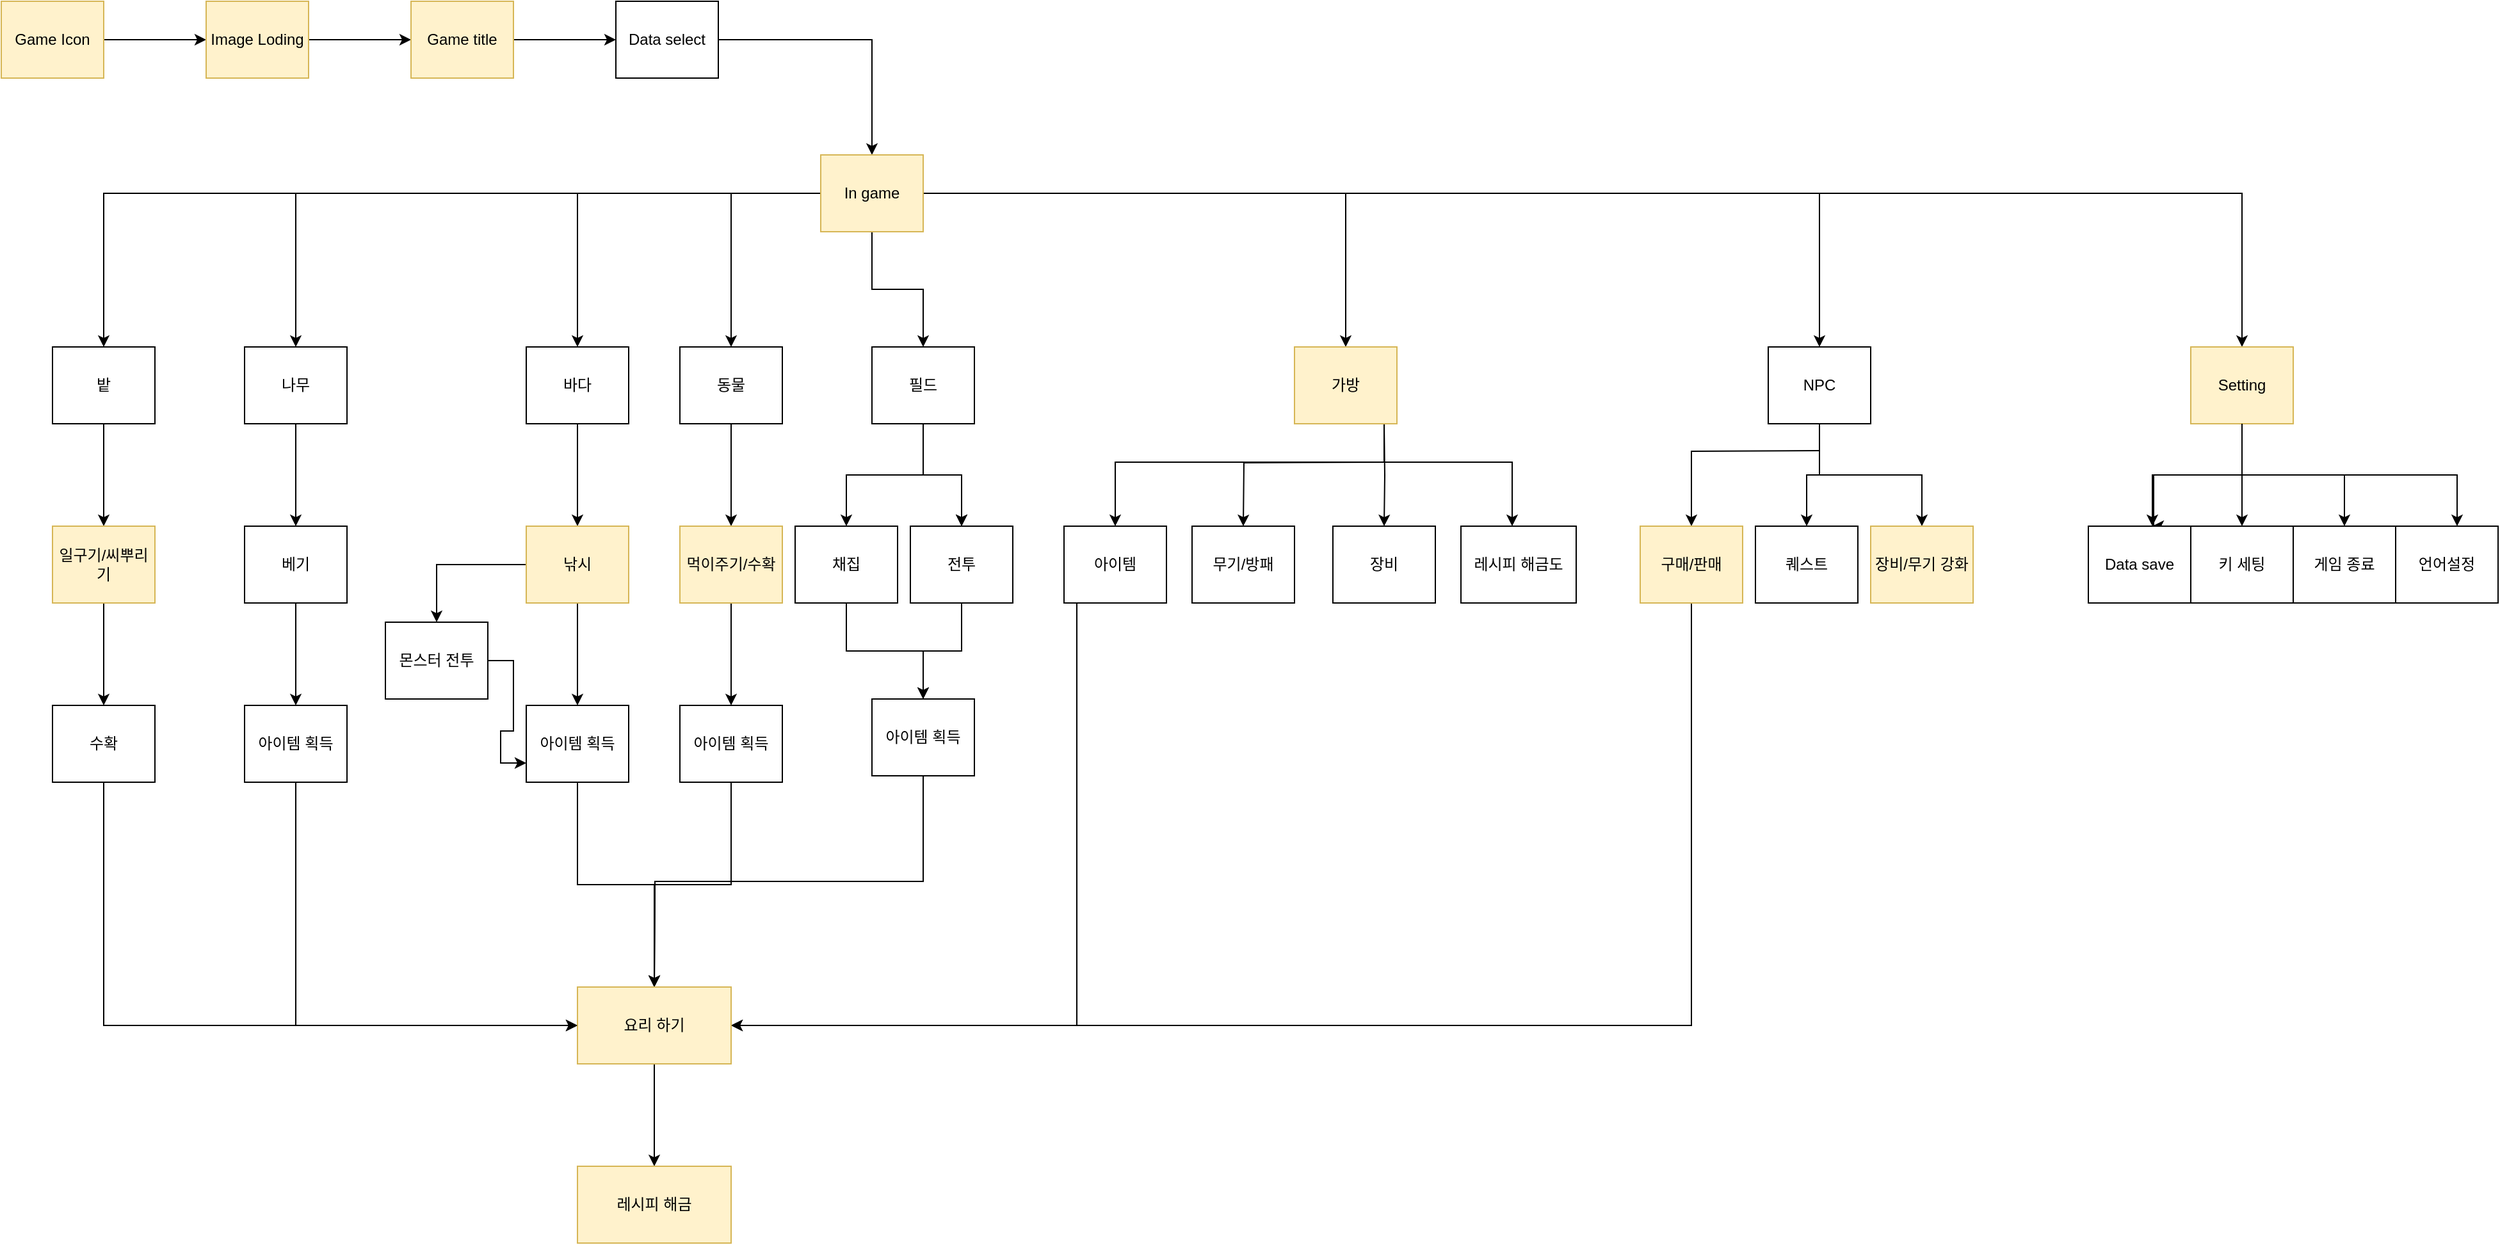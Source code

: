 <mxfile version="22.1.18" type="device">
  <diagram name="페이지-1" id="BT4UFMv-qYcs-oTrnsxh">
    <mxGraphModel dx="2963" dy="1569" grid="0" gridSize="10" guides="1" tooltips="1" connect="1" arrows="1" fold="1" page="1" pageScale="1" pageWidth="2339" pageHeight="3300" math="0" shadow="0">
      <root>
        <mxCell id="0" />
        <mxCell id="1" parent="0" />
        <mxCell id="DBvxjE3NtZLwtRwNPTwj-8" value="" style="edgeStyle=orthogonalEdgeStyle;rounded=0;orthogonalLoop=1;jettySize=auto;html=1;" parent="1" source="DBvxjE3NtZLwtRwNPTwj-1" target="DBvxjE3NtZLwtRwNPTwj-7" edge="1">
          <mxGeometry relative="1" as="geometry" />
        </mxCell>
        <mxCell id="DBvxjE3NtZLwtRwNPTwj-1" value="&lt;font style=&quot;vertical-align: inherit;&quot;&gt;&lt;font style=&quot;vertical-align: inherit;&quot;&gt;Game Icon&lt;/font&gt;&lt;/font&gt;" style="rounded=0;whiteSpace=wrap;html=1;fillColor=#fff2cc;strokeColor=#d6b656;" parent="1" vertex="1">
          <mxGeometry x="40" y="40" width="80" height="60" as="geometry" />
        </mxCell>
        <mxCell id="DBvxjE3NtZLwtRwNPTwj-10" value="" style="edgeStyle=orthogonalEdgeStyle;rounded=0;orthogonalLoop=1;jettySize=auto;html=1;" parent="1" source="DBvxjE3NtZLwtRwNPTwj-7" target="DBvxjE3NtZLwtRwNPTwj-9" edge="1">
          <mxGeometry relative="1" as="geometry" />
        </mxCell>
        <mxCell id="DBvxjE3NtZLwtRwNPTwj-7" value="&lt;font style=&quot;vertical-align: inherit;&quot;&gt;&lt;font style=&quot;vertical-align: inherit;&quot;&gt;Image Loding&lt;/font&gt;&lt;/font&gt;" style="rounded=0;whiteSpace=wrap;html=1;fillColor=#fff2cc;strokeColor=#d6b656;" parent="1" vertex="1">
          <mxGeometry x="200" y="40" width="80" height="60" as="geometry" />
        </mxCell>
        <mxCell id="DBvxjE3NtZLwtRwNPTwj-12" value="" style="edgeStyle=orthogonalEdgeStyle;rounded=0;orthogonalLoop=1;jettySize=auto;html=1;" parent="1" source="DBvxjE3NtZLwtRwNPTwj-9" target="DBvxjE3NtZLwtRwNPTwj-11" edge="1">
          <mxGeometry relative="1" as="geometry" />
        </mxCell>
        <mxCell id="DBvxjE3NtZLwtRwNPTwj-9" value="&lt;font style=&quot;vertical-align: inherit;&quot;&gt;&lt;font style=&quot;vertical-align: inherit;&quot;&gt;&lt;font style=&quot;vertical-align: inherit;&quot;&gt;&lt;font style=&quot;vertical-align: inherit;&quot;&gt;Game title&lt;/font&gt;&lt;/font&gt;&lt;/font&gt;&lt;/font&gt;" style="rounded=0;whiteSpace=wrap;html=1;fillColor=#fff2cc;strokeColor=#d6b656;" parent="1" vertex="1">
          <mxGeometry x="360" y="40" width="80" height="60" as="geometry" />
        </mxCell>
        <mxCell id="DBvxjE3NtZLwtRwNPTwj-109" style="edgeStyle=orthogonalEdgeStyle;rounded=0;orthogonalLoop=1;jettySize=auto;html=1;entryX=0.5;entryY=0;entryDx=0;entryDy=0;" parent="1" source="DBvxjE3NtZLwtRwNPTwj-11" target="DBvxjE3NtZLwtRwNPTwj-15" edge="1">
          <mxGeometry relative="1" as="geometry" />
        </mxCell>
        <mxCell id="DBvxjE3NtZLwtRwNPTwj-11" value="Data select" style="rounded=0;whiteSpace=wrap;html=1;" parent="1" vertex="1">
          <mxGeometry x="520" y="40" width="80" height="60" as="geometry" />
        </mxCell>
        <mxCell id="DBvxjE3NtZLwtRwNPTwj-18" value="" style="edgeStyle=orthogonalEdgeStyle;rounded=0;orthogonalLoop=1;jettySize=auto;html=1;" parent="1" source="DBvxjE3NtZLwtRwNPTwj-15" target="DBvxjE3NtZLwtRwNPTwj-17" edge="1">
          <mxGeometry relative="1" as="geometry" />
        </mxCell>
        <mxCell id="DBvxjE3NtZLwtRwNPTwj-28" value="" style="edgeStyle=orthogonalEdgeStyle;rounded=0;orthogonalLoop=1;jettySize=auto;html=1;" parent="1" source="DBvxjE3NtZLwtRwNPTwj-15" target="DBvxjE3NtZLwtRwNPTwj-27" edge="1">
          <mxGeometry relative="1" as="geometry" />
        </mxCell>
        <mxCell id="DBvxjE3NtZLwtRwNPTwj-36" value="" style="edgeStyle=orthogonalEdgeStyle;rounded=0;orthogonalLoop=1;jettySize=auto;html=1;" parent="1" source="DBvxjE3NtZLwtRwNPTwj-15" target="DBvxjE3NtZLwtRwNPTwj-35" edge="1">
          <mxGeometry relative="1" as="geometry" />
        </mxCell>
        <mxCell id="DBvxjE3NtZLwtRwNPTwj-50" value="" style="edgeStyle=orthogonalEdgeStyle;rounded=0;orthogonalLoop=1;jettySize=auto;html=1;" parent="1" source="DBvxjE3NtZLwtRwNPTwj-15" target="DBvxjE3NtZLwtRwNPTwj-49" edge="1">
          <mxGeometry relative="1" as="geometry" />
        </mxCell>
        <mxCell id="DBvxjE3NtZLwtRwNPTwj-56" value="" style="edgeStyle=orthogonalEdgeStyle;rounded=0;orthogonalLoop=1;jettySize=auto;html=1;" parent="1" source="DBvxjE3NtZLwtRwNPTwj-15" target="DBvxjE3NtZLwtRwNPTwj-55" edge="1">
          <mxGeometry relative="1" as="geometry" />
        </mxCell>
        <mxCell id="DBvxjE3NtZLwtRwNPTwj-62" value="" style="edgeStyle=orthogonalEdgeStyle;rounded=0;orthogonalLoop=1;jettySize=auto;html=1;" parent="1" source="DBvxjE3NtZLwtRwNPTwj-15" target="DBvxjE3NtZLwtRwNPTwj-61" edge="1">
          <mxGeometry relative="1" as="geometry" />
        </mxCell>
        <mxCell id="DBvxjE3NtZLwtRwNPTwj-75" value="" style="edgeStyle=orthogonalEdgeStyle;rounded=0;orthogonalLoop=1;jettySize=auto;html=1;" parent="1" source="DBvxjE3NtZLwtRwNPTwj-15" target="DBvxjE3NtZLwtRwNPTwj-74" edge="1">
          <mxGeometry relative="1" as="geometry" />
        </mxCell>
        <mxCell id="DBvxjE3NtZLwtRwNPTwj-94" value="" style="edgeStyle=orthogonalEdgeStyle;rounded=0;orthogonalLoop=1;jettySize=auto;html=1;" parent="1" source="DBvxjE3NtZLwtRwNPTwj-15" target="DBvxjE3NtZLwtRwNPTwj-93" edge="1">
          <mxGeometry relative="1" as="geometry" />
        </mxCell>
        <mxCell id="DBvxjE3NtZLwtRwNPTwj-15" value="&lt;font style=&quot;vertical-align: inherit;&quot;&gt;&lt;font style=&quot;vertical-align: inherit;&quot;&gt;In game&lt;/font&gt;&lt;/font&gt;" style="rounded=0;whiteSpace=wrap;html=1;fillColor=#fff2cc;strokeColor=#d6b656;" parent="1" vertex="1">
          <mxGeometry x="680" y="160" width="80" height="60" as="geometry" />
        </mxCell>
        <mxCell id="DBvxjE3NtZLwtRwNPTwj-22" value="" style="edgeStyle=orthogonalEdgeStyle;rounded=0;orthogonalLoop=1;jettySize=auto;html=1;" parent="1" source="DBvxjE3NtZLwtRwNPTwj-17" target="DBvxjE3NtZLwtRwNPTwj-21" edge="1">
          <mxGeometry relative="1" as="geometry" />
        </mxCell>
        <mxCell id="DBvxjE3NtZLwtRwNPTwj-23" value="" style="edgeStyle=orthogonalEdgeStyle;rounded=0;orthogonalLoop=1;jettySize=auto;html=1;" parent="1" source="DBvxjE3NtZLwtRwNPTwj-17" edge="1">
          <mxGeometry relative="1" as="geometry">
            <mxPoint x="1720" y="450" as="targetPoint" />
            <Array as="points">
              <mxPoint x="1790" y="410" />
              <mxPoint x="1720" y="410" />
            </Array>
          </mxGeometry>
        </mxCell>
        <mxCell id="DBvxjE3NtZLwtRwNPTwj-24" value="" style="edgeStyle=orthogonalEdgeStyle;rounded=0;orthogonalLoop=1;jettySize=auto;html=1;" parent="1" source="DBvxjE3NtZLwtRwNPTwj-17" edge="1">
          <mxGeometry relative="1" as="geometry">
            <mxPoint x="1720" y="450" as="targetPoint" />
            <Array as="points">
              <mxPoint x="1790" y="410" />
              <mxPoint x="1721" y="410" />
            </Array>
          </mxGeometry>
        </mxCell>
        <mxCell id="DBvxjE3NtZLwtRwNPTwj-26" value="" style="edgeStyle=orthogonalEdgeStyle;rounded=0;orthogonalLoop=1;jettySize=auto;html=1;" parent="1" source="DBvxjE3NtZLwtRwNPTwj-17" target="DBvxjE3NtZLwtRwNPTwj-25" edge="1">
          <mxGeometry relative="1" as="geometry" />
        </mxCell>
        <mxCell id="DBvxjE3NtZLwtRwNPTwj-17" value="&lt;font style=&quot;vertical-align: inherit;&quot;&gt;&lt;font style=&quot;vertical-align: inherit;&quot;&gt;Setting&lt;/font&gt;&lt;/font&gt;" style="rounded=0;whiteSpace=wrap;html=1;fillColor=#fff2cc;strokeColor=#d6b656;" parent="1" vertex="1">
          <mxGeometry x="1750" y="310" width="80" height="60" as="geometry" />
        </mxCell>
        <mxCell id="DBvxjE3NtZLwtRwNPTwj-19" value="&lt;font style=&quot;vertical-align: inherit;&quot;&gt;&lt;font style=&quot;vertical-align: inherit;&quot;&gt;Data save&lt;/font&gt;&lt;/font&gt;" style="rounded=0;whiteSpace=wrap;html=1;" parent="1" vertex="1">
          <mxGeometry x="1670" y="450" width="80" height="60" as="geometry" />
        </mxCell>
        <mxCell id="DBvxjE3NtZLwtRwNPTwj-21" value="&lt;font style=&quot;vertical-align: inherit;&quot;&gt;&lt;font style=&quot;vertical-align: inherit;&quot;&gt;게임 종료&lt;/font&gt;&lt;/font&gt;" style="rounded=0;whiteSpace=wrap;html=1;" parent="1" vertex="1">
          <mxGeometry x="1830" y="450" width="80" height="60" as="geometry" />
        </mxCell>
        <mxCell id="DBvxjE3NtZLwtRwNPTwj-25" value="키 세팅" style="rounded=0;whiteSpace=wrap;html=1;" parent="1" vertex="1">
          <mxGeometry x="1750" y="450" width="80" height="60" as="geometry" />
        </mxCell>
        <mxCell id="DBvxjE3NtZLwtRwNPTwj-30" value="" style="edgeStyle=orthogonalEdgeStyle;rounded=0;orthogonalLoop=1;jettySize=auto;html=1;" parent="1" source="DBvxjE3NtZLwtRwNPTwj-27" target="DBvxjE3NtZLwtRwNPTwj-29" edge="1">
          <mxGeometry relative="1" as="geometry" />
        </mxCell>
        <mxCell id="DBvxjE3NtZLwtRwNPTwj-32" value="" style="edgeStyle=orthogonalEdgeStyle;rounded=0;orthogonalLoop=1;jettySize=auto;html=1;entryX=0.5;entryY=0;entryDx=0;entryDy=0;" parent="1" target="DBvxjE3NtZLwtRwNPTwj-31" edge="1">
          <mxGeometry relative="1" as="geometry">
            <mxPoint x="1460" y="391" as="sourcePoint" />
            <mxPoint x="1410" y="500" as="targetPoint" />
          </mxGeometry>
        </mxCell>
        <mxCell id="DBvxjE3NtZLwtRwNPTwj-46" value="" style="edgeStyle=orthogonalEdgeStyle;rounded=0;orthogonalLoop=1;jettySize=auto;html=1;" parent="1" source="DBvxjE3NtZLwtRwNPTwj-27" target="DBvxjE3NtZLwtRwNPTwj-45" edge="1">
          <mxGeometry relative="1" as="geometry" />
        </mxCell>
        <mxCell id="DBvxjE3NtZLwtRwNPTwj-27" value="&lt;font style=&quot;vertical-align: inherit;&quot;&gt;&lt;font style=&quot;vertical-align: inherit;&quot;&gt;&lt;font style=&quot;vertical-align: inherit;&quot;&gt;&lt;font style=&quot;vertical-align: inherit;&quot;&gt;NPC&lt;/font&gt;&lt;/font&gt;&lt;/font&gt;&lt;/font&gt;" style="rounded=0;whiteSpace=wrap;html=1;" parent="1" vertex="1">
          <mxGeometry x="1420" y="310" width="80" height="60" as="geometry" />
        </mxCell>
        <mxCell id="DBvxjE3NtZLwtRwNPTwj-29" value="&lt;font style=&quot;vertical-align: inherit;&quot;&gt;&lt;font style=&quot;vertical-align: inherit;&quot;&gt;퀘스트&lt;/font&gt;&lt;/font&gt;" style="rounded=0;whiteSpace=wrap;html=1;" parent="1" vertex="1">
          <mxGeometry x="1410" y="450" width="80" height="60" as="geometry" />
        </mxCell>
        <mxCell id="DBvxjE3NtZLwtRwNPTwj-88" style="edgeStyle=orthogonalEdgeStyle;rounded=0;orthogonalLoop=1;jettySize=auto;html=1;entryX=1;entryY=0.5;entryDx=0;entryDy=0;" parent="1" source="DBvxjE3NtZLwtRwNPTwj-31" target="DBvxjE3NtZLwtRwNPTwj-82" edge="1">
          <mxGeometry relative="1" as="geometry">
            <Array as="points">
              <mxPoint x="1360" y="840" />
            </Array>
          </mxGeometry>
        </mxCell>
        <mxCell id="DBvxjE3NtZLwtRwNPTwj-31" value="&lt;font style=&quot;vertical-align: inherit;&quot;&gt;&lt;font style=&quot;vertical-align: inherit;&quot;&gt;구매/판매&lt;/font&gt;&lt;/font&gt;" style="rounded=0;whiteSpace=wrap;html=1;fillColor=#fff2cc;strokeColor=#d6b656;" parent="1" vertex="1">
          <mxGeometry x="1320" y="450" width="80" height="60" as="geometry" />
        </mxCell>
        <mxCell id="DBvxjE3NtZLwtRwNPTwj-38" value="" style="edgeStyle=orthogonalEdgeStyle;rounded=0;orthogonalLoop=1;jettySize=auto;html=1;" parent="1" target="DBvxjE3NtZLwtRwNPTwj-37" edge="1">
          <mxGeometry relative="1" as="geometry">
            <mxPoint x="1120" y="370" as="sourcePoint" />
          </mxGeometry>
        </mxCell>
        <mxCell id="DBvxjE3NtZLwtRwNPTwj-40" value="" style="edgeStyle=orthogonalEdgeStyle;rounded=0;orthogonalLoop=1;jettySize=auto;html=1;" parent="1" edge="1">
          <mxGeometry relative="1" as="geometry">
            <mxPoint x="1120" y="400" as="sourcePoint" />
            <mxPoint x="1010" y="450" as="targetPoint" />
          </mxGeometry>
        </mxCell>
        <mxCell id="DBvxjE3NtZLwtRwNPTwj-48" value="" style="edgeStyle=orthogonalEdgeStyle;rounded=0;orthogonalLoop=1;jettySize=auto;html=1;" parent="1" target="DBvxjE3NtZLwtRwNPTwj-47" edge="1">
          <mxGeometry relative="1" as="geometry">
            <mxPoint x="1120" y="370" as="sourcePoint" />
            <Array as="points">
              <mxPoint x="1120" y="400" />
              <mxPoint x="910" y="400" />
            </Array>
          </mxGeometry>
        </mxCell>
        <mxCell id="WdJivksELOuiFAVY7vKV-2" value="" style="edgeStyle=orthogonalEdgeStyle;rounded=0;orthogonalLoop=1;jettySize=auto;html=1;" edge="1" parent="1" target="WdJivksELOuiFAVY7vKV-1">
          <mxGeometry relative="1" as="geometry">
            <mxPoint x="1120" y="370" as="sourcePoint" />
            <Array as="points">
              <mxPoint x="1120" y="400" />
              <mxPoint x="1220" y="400" />
            </Array>
          </mxGeometry>
        </mxCell>
        <mxCell id="DBvxjE3NtZLwtRwNPTwj-35" value="&lt;font style=&quot;vertical-align: inherit;&quot;&gt;&lt;font style=&quot;vertical-align: inherit;&quot;&gt;&lt;font style=&quot;vertical-align: inherit;&quot;&gt;&lt;font style=&quot;vertical-align: inherit;&quot;&gt;가방&lt;/font&gt;&lt;/font&gt;&lt;/font&gt;&lt;/font&gt;" style="rounded=0;whiteSpace=wrap;html=1;fillColor=#fff2cc;strokeColor=#d6b656;" parent="1" vertex="1">
          <mxGeometry x="1050" y="310" width="80" height="60" as="geometry" />
        </mxCell>
        <mxCell id="DBvxjE3NtZLwtRwNPTwj-37" value="&lt;font style=&quot;vertical-align: inherit;&quot;&gt;&lt;font style=&quot;vertical-align: inherit;&quot;&gt;&lt;font style=&quot;vertical-align: inherit;&quot;&gt;&lt;font style=&quot;vertical-align: inherit;&quot;&gt;장비&lt;/font&gt;&lt;/font&gt;&lt;/font&gt;&lt;/font&gt;" style="rounded=0;whiteSpace=wrap;html=1;" parent="1" vertex="1">
          <mxGeometry x="1080" y="450" width="80" height="60" as="geometry" />
        </mxCell>
        <mxCell id="DBvxjE3NtZLwtRwNPTwj-39" value="&lt;font style=&quot;vertical-align: inherit;&quot;&gt;&lt;font style=&quot;vertical-align: inherit;&quot;&gt;&lt;font style=&quot;vertical-align: inherit;&quot;&gt;&lt;font style=&quot;vertical-align: inherit;&quot;&gt;&lt;font style=&quot;vertical-align: inherit;&quot;&gt;&lt;font style=&quot;vertical-align: inherit;&quot;&gt;무기/방패&lt;/font&gt;&lt;/font&gt;&lt;/font&gt;&lt;/font&gt;&lt;/font&gt;&lt;/font&gt;" style="rounded=0;whiteSpace=wrap;html=1;" parent="1" vertex="1">
          <mxGeometry x="970" y="450" width="80" height="60" as="geometry" />
        </mxCell>
        <mxCell id="DBvxjE3NtZLwtRwNPTwj-45" value="&lt;font style=&quot;vertical-align: inherit;&quot;&gt;&lt;font style=&quot;vertical-align: inherit;&quot;&gt;&lt;font style=&quot;vertical-align: inherit;&quot;&gt;&lt;font style=&quot;vertical-align: inherit;&quot;&gt;&lt;font style=&quot;vertical-align: inherit;&quot;&gt;&lt;font style=&quot;vertical-align: inherit;&quot;&gt;장비/무기 강화&lt;/font&gt;&lt;/font&gt;&lt;/font&gt;&lt;/font&gt;&lt;/font&gt;&lt;/font&gt;" style="rounded=0;whiteSpace=wrap;html=1;fillColor=#fff2cc;strokeColor=#d6b656;" parent="1" vertex="1">
          <mxGeometry x="1500" y="450" width="80" height="60" as="geometry" />
        </mxCell>
        <mxCell id="DBvxjE3NtZLwtRwNPTwj-87" style="edgeStyle=orthogonalEdgeStyle;rounded=0;orthogonalLoop=1;jettySize=auto;html=1;entryX=1;entryY=0.5;entryDx=0;entryDy=0;" parent="1" source="DBvxjE3NtZLwtRwNPTwj-47" target="DBvxjE3NtZLwtRwNPTwj-82" edge="1">
          <mxGeometry relative="1" as="geometry">
            <Array as="points">
              <mxPoint x="880" y="840" />
            </Array>
          </mxGeometry>
        </mxCell>
        <mxCell id="DBvxjE3NtZLwtRwNPTwj-47" value="&lt;font style=&quot;vertical-align: inherit;&quot;&gt;&lt;font style=&quot;vertical-align: inherit;&quot;&gt;&lt;font style=&quot;vertical-align: inherit;&quot;&gt;&lt;font style=&quot;vertical-align: inherit;&quot;&gt;&lt;font style=&quot;vertical-align: inherit;&quot;&gt;&lt;font style=&quot;vertical-align: inherit;&quot;&gt;아이템&lt;/font&gt;&lt;/font&gt;&lt;/font&gt;&lt;/font&gt;&lt;/font&gt;&lt;/font&gt;" style="rounded=0;whiteSpace=wrap;html=1;" parent="1" vertex="1">
          <mxGeometry x="870" y="450" width="80" height="60" as="geometry" />
        </mxCell>
        <mxCell id="DBvxjE3NtZLwtRwNPTwj-52" value="" style="edgeStyle=orthogonalEdgeStyle;rounded=0;orthogonalLoop=1;jettySize=auto;html=1;" parent="1" source="DBvxjE3NtZLwtRwNPTwj-49" target="DBvxjE3NtZLwtRwNPTwj-51" edge="1">
          <mxGeometry relative="1" as="geometry" />
        </mxCell>
        <mxCell id="DBvxjE3NtZLwtRwNPTwj-103" value="" style="edgeStyle=orthogonalEdgeStyle;rounded=0;orthogonalLoop=1;jettySize=auto;html=1;" parent="1" source="DBvxjE3NtZLwtRwNPTwj-49" target="DBvxjE3NtZLwtRwNPTwj-51" edge="1">
          <mxGeometry relative="1" as="geometry" />
        </mxCell>
        <mxCell id="DBvxjE3NtZLwtRwNPTwj-106" style="edgeStyle=orthogonalEdgeStyle;rounded=0;orthogonalLoop=1;jettySize=auto;html=1;entryX=0.5;entryY=0;entryDx=0;entryDy=0;" parent="1" source="DBvxjE3NtZLwtRwNPTwj-49" target="DBvxjE3NtZLwtRwNPTwj-105" edge="1">
          <mxGeometry relative="1" as="geometry" />
        </mxCell>
        <mxCell id="DBvxjE3NtZLwtRwNPTwj-49" value="&lt;font style=&quot;vertical-align: inherit;&quot;&gt;&lt;font style=&quot;vertical-align: inherit;&quot;&gt;&lt;font style=&quot;vertical-align: inherit;&quot;&gt;&lt;font style=&quot;vertical-align: inherit;&quot;&gt;필드&lt;/font&gt;&lt;/font&gt;&lt;/font&gt;&lt;/font&gt;" style="rounded=0;whiteSpace=wrap;html=1;" parent="1" vertex="1">
          <mxGeometry x="720" y="310" width="80" height="60" as="geometry" />
        </mxCell>
        <mxCell id="DBvxjE3NtZLwtRwNPTwj-54" value="" style="edgeStyle=orthogonalEdgeStyle;rounded=0;orthogonalLoop=1;jettySize=auto;html=1;" parent="1" source="DBvxjE3NtZLwtRwNPTwj-51" target="DBvxjE3NtZLwtRwNPTwj-53" edge="1">
          <mxGeometry relative="1" as="geometry" />
        </mxCell>
        <mxCell id="DBvxjE3NtZLwtRwNPTwj-51" value="&lt;font style=&quot;vertical-align: inherit;&quot;&gt;&lt;font style=&quot;vertical-align: inherit;&quot;&gt;&lt;font style=&quot;vertical-align: inherit;&quot;&gt;&lt;font style=&quot;vertical-align: inherit;&quot;&gt;&lt;font style=&quot;vertical-align: inherit;&quot;&gt;&lt;font style=&quot;vertical-align: inherit;&quot;&gt;전투&lt;/font&gt;&lt;/font&gt;&lt;/font&gt;&lt;/font&gt;&lt;/font&gt;&lt;/font&gt;" style="rounded=0;whiteSpace=wrap;html=1;" parent="1" vertex="1">
          <mxGeometry x="750" y="450" width="80" height="60" as="geometry" />
        </mxCell>
        <mxCell id="DBvxjE3NtZLwtRwNPTwj-86" style="edgeStyle=orthogonalEdgeStyle;rounded=0;orthogonalLoop=1;jettySize=auto;html=1;exitX=0.5;exitY=1;exitDx=0;exitDy=0;" parent="1" source="DBvxjE3NtZLwtRwNPTwj-53" edge="1">
          <mxGeometry relative="1" as="geometry">
            <mxPoint x="550" y="810" as="targetPoint" />
          </mxGeometry>
        </mxCell>
        <mxCell id="DBvxjE3NtZLwtRwNPTwj-53" value="&lt;font style=&quot;vertical-align: inherit;&quot;&gt;&lt;font style=&quot;vertical-align: inherit;&quot;&gt;&lt;font style=&quot;vertical-align: inherit;&quot;&gt;&lt;font style=&quot;vertical-align: inherit;&quot;&gt;&lt;font style=&quot;vertical-align: inherit;&quot;&gt;&lt;font style=&quot;vertical-align: inherit;&quot;&gt;아이템 획득&lt;/font&gt;&lt;/font&gt;&lt;/font&gt;&lt;/font&gt;&lt;/font&gt;&lt;/font&gt;" style="rounded=0;whiteSpace=wrap;html=1;" parent="1" vertex="1">
          <mxGeometry x="720" y="585" width="80" height="60" as="geometry" />
        </mxCell>
        <mxCell id="DBvxjE3NtZLwtRwNPTwj-58" value="" style="edgeStyle=orthogonalEdgeStyle;rounded=0;orthogonalLoop=1;jettySize=auto;html=1;" parent="1" source="DBvxjE3NtZLwtRwNPTwj-55" target="DBvxjE3NtZLwtRwNPTwj-57" edge="1">
          <mxGeometry relative="1" as="geometry" />
        </mxCell>
        <mxCell id="DBvxjE3NtZLwtRwNPTwj-55" value="&lt;font style=&quot;vertical-align: inherit;&quot;&gt;&lt;font style=&quot;vertical-align: inherit;&quot;&gt;동물&lt;/font&gt;&lt;/font&gt;" style="rounded=0;whiteSpace=wrap;html=1;" parent="1" vertex="1">
          <mxGeometry x="570" y="310" width="80" height="60" as="geometry" />
        </mxCell>
        <mxCell id="DBvxjE3NtZLwtRwNPTwj-60" value="" style="edgeStyle=orthogonalEdgeStyle;rounded=0;orthogonalLoop=1;jettySize=auto;html=1;" parent="1" source="DBvxjE3NtZLwtRwNPTwj-57" target="DBvxjE3NtZLwtRwNPTwj-59" edge="1">
          <mxGeometry relative="1" as="geometry" />
        </mxCell>
        <mxCell id="DBvxjE3NtZLwtRwNPTwj-57" value="&lt;font style=&quot;vertical-align: inherit;&quot;&gt;&lt;font style=&quot;vertical-align: inherit;&quot;&gt;&lt;font style=&quot;vertical-align: inherit;&quot;&gt;&lt;font style=&quot;vertical-align: inherit;&quot;&gt;먹이주기/수확&lt;/font&gt;&lt;/font&gt;&lt;/font&gt;&lt;/font&gt;" style="rounded=0;whiteSpace=wrap;html=1;fillColor=#fff2cc;strokeColor=#d6b656;" parent="1" vertex="1">
          <mxGeometry x="570" y="450" width="80" height="60" as="geometry" />
        </mxCell>
        <mxCell id="DBvxjE3NtZLwtRwNPTwj-85" style="edgeStyle=orthogonalEdgeStyle;rounded=0;orthogonalLoop=1;jettySize=auto;html=1;exitX=0.5;exitY=1;exitDx=0;exitDy=0;" parent="1" source="DBvxjE3NtZLwtRwNPTwj-59" edge="1">
          <mxGeometry relative="1" as="geometry">
            <mxPoint x="550" y="810" as="targetPoint" />
          </mxGeometry>
        </mxCell>
        <mxCell id="DBvxjE3NtZLwtRwNPTwj-59" value="&lt;font style=&quot;vertical-align: inherit;&quot;&gt;&lt;font style=&quot;vertical-align: inherit;&quot;&gt;&lt;font style=&quot;vertical-align: inherit;&quot;&gt;&lt;font style=&quot;vertical-align: inherit;&quot;&gt;아이템 획득&lt;/font&gt;&lt;/font&gt;&lt;/font&gt;&lt;/font&gt;" style="rounded=0;whiteSpace=wrap;html=1;" parent="1" vertex="1">
          <mxGeometry x="570" y="590" width="80" height="60" as="geometry" />
        </mxCell>
        <mxCell id="DBvxjE3NtZLwtRwNPTwj-64" value="" style="edgeStyle=orthogonalEdgeStyle;rounded=0;orthogonalLoop=1;jettySize=auto;html=1;" parent="1" source="DBvxjE3NtZLwtRwNPTwj-61" target="DBvxjE3NtZLwtRwNPTwj-63" edge="1">
          <mxGeometry relative="1" as="geometry" />
        </mxCell>
        <mxCell id="DBvxjE3NtZLwtRwNPTwj-61" value="바다" style="rounded=0;whiteSpace=wrap;html=1;" parent="1" vertex="1">
          <mxGeometry x="450" y="310" width="80" height="60" as="geometry" />
        </mxCell>
        <mxCell id="DBvxjE3NtZLwtRwNPTwj-66" value="" style="edgeStyle=orthogonalEdgeStyle;rounded=0;orthogonalLoop=1;jettySize=auto;html=1;" parent="1" source="DBvxjE3NtZLwtRwNPTwj-63" target="DBvxjE3NtZLwtRwNPTwj-65" edge="1">
          <mxGeometry relative="1" as="geometry" />
        </mxCell>
        <mxCell id="DBvxjE3NtZLwtRwNPTwj-68" value="" style="edgeStyle=orthogonalEdgeStyle;rounded=0;orthogonalLoop=1;jettySize=auto;html=1;" parent="1" source="DBvxjE3NtZLwtRwNPTwj-63" target="DBvxjE3NtZLwtRwNPTwj-67" edge="1">
          <mxGeometry relative="1" as="geometry" />
        </mxCell>
        <mxCell id="DBvxjE3NtZLwtRwNPTwj-63" value="낚시" style="rounded=0;whiteSpace=wrap;html=1;fillColor=#fff2cc;strokeColor=#d6b656;" parent="1" vertex="1">
          <mxGeometry x="450" y="450" width="80" height="60" as="geometry" />
        </mxCell>
        <mxCell id="DBvxjE3NtZLwtRwNPTwj-84" style="edgeStyle=orthogonalEdgeStyle;rounded=0;orthogonalLoop=1;jettySize=auto;html=1;exitX=0.5;exitY=1;exitDx=0;exitDy=0;" parent="1" source="DBvxjE3NtZLwtRwNPTwj-65" target="DBvxjE3NtZLwtRwNPTwj-82" edge="1">
          <mxGeometry relative="1" as="geometry" />
        </mxCell>
        <mxCell id="DBvxjE3NtZLwtRwNPTwj-65" value="&lt;font style=&quot;vertical-align: inherit;&quot;&gt;&lt;font style=&quot;vertical-align: inherit;&quot;&gt;아이템 획득&lt;/font&gt;&lt;/font&gt;" style="rounded=0;whiteSpace=wrap;html=1;" parent="1" vertex="1">
          <mxGeometry x="450" y="590" width="80" height="60" as="geometry" />
        </mxCell>
        <mxCell id="DBvxjE3NtZLwtRwNPTwj-73" style="edgeStyle=orthogonalEdgeStyle;rounded=0;orthogonalLoop=1;jettySize=auto;html=1;entryX=0;entryY=0.75;entryDx=0;entryDy=0;" parent="1" source="DBvxjE3NtZLwtRwNPTwj-67" target="DBvxjE3NtZLwtRwNPTwj-65" edge="1">
          <mxGeometry relative="1" as="geometry">
            <Array as="points">
              <mxPoint x="440" y="555" />
              <mxPoint x="440" y="610" />
              <mxPoint x="430" y="610" />
              <mxPoint x="430" y="635" />
            </Array>
          </mxGeometry>
        </mxCell>
        <mxCell id="DBvxjE3NtZLwtRwNPTwj-67" value="몬스터 전투" style="rounded=0;whiteSpace=wrap;html=1;" parent="1" vertex="1">
          <mxGeometry x="340" y="525" width="80" height="60" as="geometry" />
        </mxCell>
        <mxCell id="DBvxjE3NtZLwtRwNPTwj-77" value="" style="edgeStyle=orthogonalEdgeStyle;rounded=0;orthogonalLoop=1;jettySize=auto;html=1;" parent="1" source="DBvxjE3NtZLwtRwNPTwj-74" target="DBvxjE3NtZLwtRwNPTwj-76" edge="1">
          <mxGeometry relative="1" as="geometry" />
        </mxCell>
        <mxCell id="DBvxjE3NtZLwtRwNPTwj-74" value="&lt;font style=&quot;vertical-align: inherit;&quot;&gt;&lt;font style=&quot;vertical-align: inherit;&quot;&gt;나무&lt;/font&gt;&lt;/font&gt;" style="rounded=0;whiteSpace=wrap;html=1;" parent="1" vertex="1">
          <mxGeometry x="230" y="310" width="80" height="60" as="geometry" />
        </mxCell>
        <mxCell id="DBvxjE3NtZLwtRwNPTwj-79" value="" style="edgeStyle=orthogonalEdgeStyle;rounded=0;orthogonalLoop=1;jettySize=auto;html=1;" parent="1" source="DBvxjE3NtZLwtRwNPTwj-76" target="DBvxjE3NtZLwtRwNPTwj-78" edge="1">
          <mxGeometry relative="1" as="geometry" />
        </mxCell>
        <mxCell id="DBvxjE3NtZLwtRwNPTwj-76" value="베기" style="rounded=0;whiteSpace=wrap;html=1;" parent="1" vertex="1">
          <mxGeometry x="230" y="450" width="80" height="60" as="geometry" />
        </mxCell>
        <mxCell id="DBvxjE3NtZLwtRwNPTwj-83" style="edgeStyle=orthogonalEdgeStyle;rounded=0;orthogonalLoop=1;jettySize=auto;html=1;entryX=0;entryY=0.5;entryDx=0;entryDy=0;" parent="1" source="DBvxjE3NtZLwtRwNPTwj-78" target="DBvxjE3NtZLwtRwNPTwj-82" edge="1">
          <mxGeometry relative="1" as="geometry">
            <Array as="points">
              <mxPoint x="270" y="840" />
            </Array>
          </mxGeometry>
        </mxCell>
        <mxCell id="DBvxjE3NtZLwtRwNPTwj-78" value="&lt;font style=&quot;vertical-align: inherit;&quot;&gt;&lt;font style=&quot;vertical-align: inherit;&quot;&gt;아이템 획득&lt;/font&gt;&lt;/font&gt;" style="rounded=0;whiteSpace=wrap;html=1;" parent="1" vertex="1">
          <mxGeometry x="230" y="590" width="80" height="60" as="geometry" />
        </mxCell>
        <mxCell id="DBvxjE3NtZLwtRwNPTwj-101" value="" style="edgeStyle=orthogonalEdgeStyle;rounded=0;orthogonalLoop=1;jettySize=auto;html=1;" parent="1" source="DBvxjE3NtZLwtRwNPTwj-82" target="DBvxjE3NtZLwtRwNPTwj-100" edge="1">
          <mxGeometry relative="1" as="geometry" />
        </mxCell>
        <mxCell id="DBvxjE3NtZLwtRwNPTwj-82" value="요리 하기" style="rounded=0;whiteSpace=wrap;html=1;fillColor=#fff2cc;strokeColor=#d6b656;" parent="1" vertex="1">
          <mxGeometry x="490" y="810" width="120" height="60" as="geometry" />
        </mxCell>
        <mxCell id="DBvxjE3NtZLwtRwNPTwj-92" value="언어설정" style="rounded=0;whiteSpace=wrap;html=1;" parent="1" vertex="1">
          <mxGeometry x="1910" y="450" width="80" height="60" as="geometry" />
        </mxCell>
        <mxCell id="DBvxjE3NtZLwtRwNPTwj-96" value="" style="edgeStyle=orthogonalEdgeStyle;rounded=0;orthogonalLoop=1;jettySize=auto;html=1;" parent="1" source="DBvxjE3NtZLwtRwNPTwj-93" target="DBvxjE3NtZLwtRwNPTwj-95" edge="1">
          <mxGeometry relative="1" as="geometry" />
        </mxCell>
        <mxCell id="DBvxjE3NtZLwtRwNPTwj-93" value="&lt;font style=&quot;vertical-align: inherit;&quot;&gt;&lt;font style=&quot;vertical-align: inherit;&quot;&gt;밭&lt;/font&gt;&lt;/font&gt;" style="rounded=0;whiteSpace=wrap;html=1;" parent="1" vertex="1">
          <mxGeometry x="80" y="310" width="80" height="60" as="geometry" />
        </mxCell>
        <mxCell id="DBvxjE3NtZLwtRwNPTwj-98" value="" style="edgeStyle=orthogonalEdgeStyle;rounded=0;orthogonalLoop=1;jettySize=auto;html=1;" parent="1" source="DBvxjE3NtZLwtRwNPTwj-95" target="DBvxjE3NtZLwtRwNPTwj-97" edge="1">
          <mxGeometry relative="1" as="geometry" />
        </mxCell>
        <mxCell id="DBvxjE3NtZLwtRwNPTwj-95" value="&lt;font style=&quot;vertical-align: inherit;&quot;&gt;&lt;font style=&quot;vertical-align: inherit;&quot;&gt;일구기/씨뿌리기&lt;/font&gt;&lt;/font&gt;" style="rounded=0;whiteSpace=wrap;html=1;fillColor=#fff2cc;strokeColor=#d6b656;" parent="1" vertex="1">
          <mxGeometry x="80" y="450" width="80" height="60" as="geometry" />
        </mxCell>
        <mxCell id="DBvxjE3NtZLwtRwNPTwj-99" style="edgeStyle=orthogonalEdgeStyle;rounded=0;orthogonalLoop=1;jettySize=auto;html=1;entryX=0;entryY=0.5;entryDx=0;entryDy=0;" parent="1" source="DBvxjE3NtZLwtRwNPTwj-97" target="DBvxjE3NtZLwtRwNPTwj-82" edge="1">
          <mxGeometry relative="1" as="geometry">
            <Array as="points">
              <mxPoint x="120" y="840" />
            </Array>
          </mxGeometry>
        </mxCell>
        <mxCell id="DBvxjE3NtZLwtRwNPTwj-97" value="수확" style="rounded=0;whiteSpace=wrap;html=1;" parent="1" vertex="1">
          <mxGeometry x="80" y="590" width="80" height="60" as="geometry" />
        </mxCell>
        <mxCell id="DBvxjE3NtZLwtRwNPTwj-100" value="레시피 해금" style="rounded=0;whiteSpace=wrap;html=1;fillColor=#fff2cc;strokeColor=#d6b656;" parent="1" vertex="1">
          <mxGeometry x="490" y="950" width="120" height="60" as="geometry" />
        </mxCell>
        <mxCell id="DBvxjE3NtZLwtRwNPTwj-102" style="edgeStyle=orthogonalEdgeStyle;rounded=0;orthogonalLoop=1;jettySize=auto;html=1;entryX=0.6;entryY=0;entryDx=0;entryDy=0;entryPerimeter=0;" parent="1" source="DBvxjE3NtZLwtRwNPTwj-17" target="DBvxjE3NtZLwtRwNPTwj-92" edge="1">
          <mxGeometry relative="1" as="geometry">
            <Array as="points">
              <mxPoint x="1790" y="410" />
              <mxPoint x="1958" y="410" />
            </Array>
          </mxGeometry>
        </mxCell>
        <mxCell id="DBvxjE3NtZLwtRwNPTwj-107" style="edgeStyle=orthogonalEdgeStyle;rounded=0;orthogonalLoop=1;jettySize=auto;html=1;exitX=0.5;exitY=1;exitDx=0;exitDy=0;entryX=0.5;entryY=0;entryDx=0;entryDy=0;" parent="1" source="DBvxjE3NtZLwtRwNPTwj-105" target="DBvxjE3NtZLwtRwNPTwj-53" edge="1">
          <mxGeometry relative="1" as="geometry" />
        </mxCell>
        <mxCell id="DBvxjE3NtZLwtRwNPTwj-105" value="채집" style="rounded=0;whiteSpace=wrap;html=1;" parent="1" vertex="1">
          <mxGeometry x="660" y="450" width="80" height="60" as="geometry" />
        </mxCell>
        <mxCell id="WdJivksELOuiFAVY7vKV-1" value="&lt;font style=&quot;vertical-align: inherit;&quot;&gt;&lt;font style=&quot;vertical-align: inherit;&quot;&gt;&lt;font style=&quot;vertical-align: inherit;&quot;&gt;&lt;font style=&quot;vertical-align: inherit;&quot;&gt;레시피 해금도&lt;/font&gt;&lt;/font&gt;&lt;/font&gt;&lt;/font&gt;" style="rounded=0;whiteSpace=wrap;html=1;" vertex="1" parent="1">
          <mxGeometry x="1180" y="450" width="90" height="60" as="geometry" />
        </mxCell>
      </root>
    </mxGraphModel>
  </diagram>
</mxfile>
